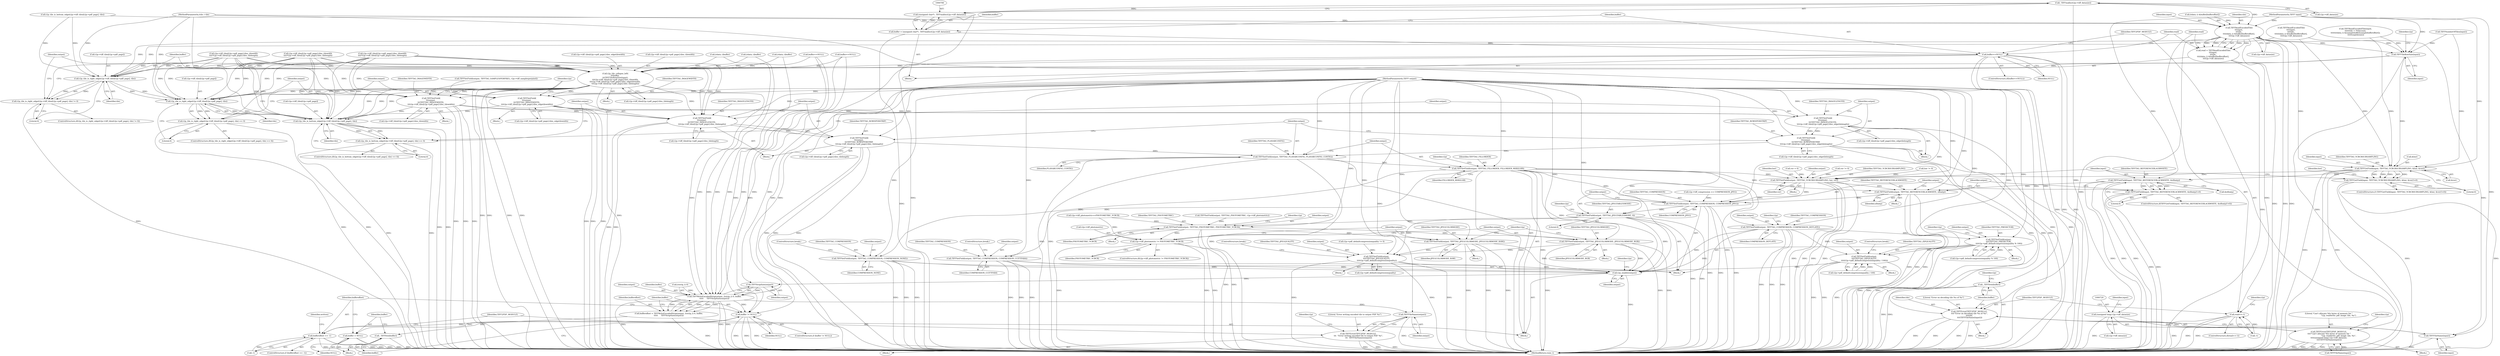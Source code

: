 digraph "0_libtiff_c7153361a4041260719b340f73f2f76@API" {
"1000707" [label="(Call,_TIFFmalloc(t2p->tiff_datasize))"];
"1000705" [label="(Call,(unsigned char*) _TIFFmalloc(t2p->tiff_datasize))"];
"1000703" [label="(Call,buffer = (unsigned char*) _TIFFmalloc(t2p->tiff_datasize))"];
"1000712" [label="(Call,buffer==NULL)"];
"1000759" [label="(Call,_TIFFfree(buffer))"];
"1001132" [label="(Call,t2p_tile_collapse_left(\n\t\t\tbuffer, \n\t\t\tTIFFTileRowSize(input),\n\t\t\tt2p->tiff_tiles[t2p->pdf_page].tiles_tilewidth,\n\t\t\tt2p->tiff_tiles[t2p->pdf_page].tiles_edgetilewidth, \n\t\t\tt2p->tiff_tiles[t2p->pdf_page].tiles_tilelength))"];
"1001185" [label="(Call,t2p_tile_is_right_edge(t2p->tiff_tiles[t2p->pdf_page], tile))"];
"1001184" [label="(Call,t2p_tile_is_right_edge(t2p->tiff_tiles[t2p->pdf_page], tile) == 0)"];
"1001224" [label="(Call,t2p_tile_is_bottom_edge(t2p->tiff_tiles[t2p->pdf_page], tile))"];
"1001223" [label="(Call,t2p_tile_is_bottom_edge(t2p->tiff_tiles[t2p->pdf_page], tile) == 0)"];
"1001196" [label="(Call,TIFFSetField(\n\t\t\toutput, \n\t\t\tTIFFTAG_IMAGEWIDTH, \n\t\t\tt2p->tiff_tiles[t2p->pdf_page].tiles_tilewidth))"];
"1001235" [label="(Call,TIFFSetField(\n\t\t\toutput, \n\t\t\tTIFFTAG_IMAGELENGTH, \n\t\t\tt2p->tiff_tiles[t2p->pdf_page].tiles_tilelength))"];
"1001247" [label="(Call,TIFFSetField(\n\t\t\toutput, \n\t\t\tTIFFTAG_ROWSPERSTRIP, \n\t\t\tt2p->tiff_tiles[t2p->pdf_page].tiles_tilelength))"];
"1001285" [label="(Call,TIFFSetField(output, TIFFTAG_PLANARCONFIG, PLANARCONFIG_CONTIG))"];
"1001289" [label="(Call,TIFFSetField(output, TIFFTAG_FILLORDER, FILLORDER_MSB2LSB))"];
"1001299" [label="(Call,TIFFSetField(output, TIFFTAG_COMPRESSION, COMPRESSION_NONE))"];
"1001478" [label="(Call,t2p_enable(output))"];
"1001493" [label="(Call,TIFFStripSize(output))"];
"1001487" [label="(Call,TIFFWriteEncodedStrip(output, (tstrip_t) 0, buffer,\n\t\t\t\t\t     TIFFStripSize(output)))"];
"1001485" [label="(Call,bufferoffset = TIFFWriteEncodedStrip(output, (tstrip_t) 0, buffer,\n\t\t\t\t\t     TIFFStripSize(output)))"];
"1001506" [label="(Call,bufferoffset == -1)"];
"1001496" [label="(Call,buffer != NULL)"];
"1001500" [label="(Call,_TIFFfree(buffer))"];
"1001502" [label="(Call,buffer = NULL)"];
"1001514" [label="(Call,TIFFFileName(output))"];
"1001511" [label="(Call,TIFFError(TIFF2PDF_MODULE, \n\t\t\t  \"Error writing encoded tile to output PDF %s\", \n\t\t\t  TIFFFileName(output)))"];
"1001305" [label="(Call,TIFFSetField(output, TIFFTAG_COMPRESSION, COMPRESSION_CCITTFAX4))"];
"1001346" [label="(Call,TIFFSetField(output, TIFFTAG_YCBCRSUBSAMPLING, hor, ver))"];
"1001360" [label="(Call,TIFFSetField(output, TIFFTAG_REFERENCEBLACKWHITE, xfloatp))"];
"1001364" [label="(Call,TIFFSetField(output, TIFFTAG_COMPRESSION, COMPRESSION_JPEG))"];
"1001368" [label="(Call,TIFFSetField(output, TIFFTAG_JPEGTABLESMODE, 0))"];
"1001381" [label="(Call,TIFFSetField(output, TIFFTAG_PHOTOMETRIC, PHOTOMETRIC_YCBCR))"];
"1001386" [label="(Call,t2p->tiff_photometric != PHOTOMETRIC_YCBCR)"];
"1001392" [label="(Call,TIFFSetField(output, TIFFTAG_JPEGCOLORMODE, JPEGCOLORMODE_RGB))"];
"1001429" [label="(Call,TIFFSetField(output, \n\t\t\t\tTIFFTAG_JPEGQUALITY, \n\t\t\t\tt2p->pdf_defaultcompressionquality))"];
"1001398" [label="(Call,TIFFSetField(output, TIFFTAG_JPEGCOLORMODE, JPEGCOLORMODE_RAW))"];
"1001437" [label="(Call,TIFFSetField(output, TIFFTAG_COMPRESSION, COMPRESSION_DEFLATE))"];
"1001450" [label="(Call,TIFFSetField(output, \n\t\t\t\tTIFFTAG_PREDICTOR, \n\t\t\t\tt2p->pdf_defaultcompressionquality % 100))"];
"1001467" [label="(Call,TIFFSetField(output, \n\t\t\t\tTIFFTAG_ZIPQUALITY, \n\t\t\t\t(t2p->pdf_defaultcompressionquality / 100)))"];
"1001261" [label="(Call,TIFFSetField(\n\t\t\toutput, \n\t\t\tTIFFTAG_IMAGELENGTH, \n\t\t\tt2p->tiff_tiles[t2p->pdf_page].tiles_edgetilelength))"];
"1001273" [label="(Call,TIFFSetField(\n\t\t\toutput, \n\t\t\tTIFFTAG_ROWSPERSTRIP, \n\t\t\tt2p->tiff_tiles[t2p->pdf_page].tiles_edgetilelength))"];
"1001210" [label="(Call,TIFFSetField(\n\t\t\toutput, \n\t\t\tTIFFTAG_IMAGEWIDTH, \n\t\t\tt2p->tiff_tiles[t2p->pdf_page].tiles_edgetilewidth))"];
"1000719" [label="(Call,(unsigned long) t2p->tiff_datasize)"];
"1000716" [label="(Call,TIFFError(TIFF2PDF_MODULE, \n\t\t\t\t\"Can't allocate %lu bytes of memory for \"\n                                \"t2p_readwrite_pdf_image_tile, %s\", \n\t\t\t\t(unsigned long) t2p->tiff_datasize, \n\t\t\t\tTIFFFileName(input)))"];
"1000735" [label="(Call,TIFFReadEncodedTile(\n\t\t\tinput, \n\t\t\ttile, \n\t\t\t(tdata_t) &buffer[bufferoffset], \n\t\t\tt2p->tiff_datasize))"];
"1000733" [label="(Call,read = TIFFReadEncodedTile(\n\t\t\tinput, \n\t\t\ttile, \n\t\t\t(tdata_t) &buffer[bufferoffset], \n\t\t\tt2p->tiff_datasize))"];
"1000748" [label="(Call,read==-1)"];
"1000753" [label="(Call,TIFFError(TIFF2PDF_MODULE, \n\t\t\t\t\"Error on decoding tile %u of %s\", \n\t\t\t\ttile, \n\t\t\t\tTIFFFileName(input)))"];
"1000757" [label="(Call,TIFFFileName(input))"];
"1001121" [label="(Call,t2p_tile_is_right_edge(t2p->tiff_tiles[t2p->pdf_page], tile))"];
"1001120" [label="(Call,t2p_tile_is_right_edge(t2p->tiff_tiles[t2p->pdf_page], tile) != 0)"];
"1001134" [label="(Call,TIFFTileRowSize(input))"];
"1001328" [label="(Call,TIFFGetField(input, TIFFTAG_YCBCRSUBSAMPLING, &hor, &ver))"];
"1001327" [label="(Call,TIFFGetField(input, TIFFTAG_YCBCRSUBSAMPLING, &hor, &ver)!=0)"];
"1001353" [label="(Call,TIFFGetField(input, TIFFTAG_REFERENCEBLACKWHITE, &xfloatp))"];
"1001352" [label="(Call,TIFFGetField(input, TIFFTAG_REFERENCEBLACKWHITE, &xfloatp)!=0)"];
"1001355" [label="(Identifier,TIFFTAG_REFERENCEBLACKWHITE)"];
"1000736" [label="(Identifier,input)"];
"1000869" [label="(Call,TIFFReadEncodedTile(input, \n\t\t\t\t\t\ttile + i*tilecount, \n\t\t\t\t\t\t(tdata_t) &(samplebuffer[samplebufferoffset]), \n\t\t\t\t\t\tseptilesize))"];
"1001348" [label="(Identifier,TIFFTAG_YCBCRSUBSAMPLING)"];
"1001232" [label="(Identifier,tile)"];
"1001359" [label="(Block,)"];
"1000755" [label="(Literal,\"Error on decoding tile %u of %s\")"];
"1001430" [label="(Identifier,output)"];
"1001445" [label="(Identifier,t2p)"];
"1001390" [label="(Identifier,PHOTOMETRIC_YCBCR)"];
"1001395" [label="(Identifier,JPEGCOLORMODE_RGB)"];
"1001288" [label="(Identifier,PLANARCONFIG_CONTIG)"];
"1001494" [label="(Identifier,output)"];
"1001453" [label="(Call,t2p->pdf_defaultcompressionquality % 100)"];
"1001501" [label="(Identifier,buffer)"];
"1001486" [label="(Identifier,bufferoffset)"];
"1001213" [label="(Call,t2p->tiff_tiles[t2p->pdf_page].tiles_edgetilewidth)"];
"1000707" [label="(Call,_TIFFmalloc(t2p->tiff_datasize))"];
"1001329" [label="(Identifier,input)"];
"1001045" [label="(Call,t2p->tiff_tiles[t2p->pdf_page].tiles_tilewidth\n\t\t\t\t*t2p->tiff_tiles[t2p->pdf_page].tiles_tilelength)"];
"1000704" [label="(Identifier,buffer)"];
"1001502" [label="(Call,buffer = NULL)"];
"1001388" [label="(Identifier,t2p)"];
"1001234" [label="(Block,)"];
"1000963" [label="(Call,TIFFReadEncodedTile(\n\t\t\t\tinput, \n\t\t\t\ttile, \n\t\t\t\t(tdata_t) &buffer[bufferoffset], \n\t\t\t\tt2p->tiff_datasize))"];
"1001360" [label="(Call,TIFFSetField(output, TIFFTAG_REFERENCEBLACKWHITE, xfloatp))"];
"1001301" [label="(Identifier,TIFFTAG_COMPRESSION)"];
"1001339" [label="(Call,hor != 0)"];
"1001260" [label="(Block,)"];
"1001478" [label="(Call,t2p_enable(output))"];
"1001394" [label="(Identifier,TIFFTAG_JPEGCOLORMODE)"];
"1001130" [label="(Literal,0)"];
"1001333" [label="(Call,&ver)"];
"1001467" [label="(Call,TIFFSetField(output, \n\t\t\t\tTIFFTAG_ZIPQUALITY, \n\t\t\t\t(t2p->pdf_defaultcompressionquality / 100)))"];
"1000728" [label="(Identifier,t2p)"];
"1001392" [label="(Call,TIFFSetField(output, TIFFTAG_JPEGCOLORMODE, JPEGCOLORMODE_RGB))"];
"1000752" [label="(Block,)"];
"1000112" [label="(MethodParameterIn,ttile_t tile)"];
"1001356" [label="(Call,&xfloatp)"];
"1001236" [label="(Identifier,output)"];
"1001429" [label="(Call,TIFFSetField(output, \n\t\t\t\tTIFFTAG_JPEGQUALITY, \n\t\t\t\tt2p->pdf_defaultcompressionquality))"];
"1001247" [label="(Call,TIFFSetField(\n\t\t\toutput, \n\t\t\tTIFFTAG_ROWSPERSTRIP, \n\t\t\tt2p->tiff_tiles[t2p->pdf_page].tiles_tilelength))"];
"1001518" [label="(Identifier,t2p)"];
"1001349" [label="(Identifier,hor)"];
"1001323" [label="(Call,ver = 0)"];
"1001300" [label="(Identifier,output)"];
"1001439" [label="(Identifier,TIFFTAG_COMPRESSION)"];
"1001211" [label="(Identifier,output)"];
"1001120" [label="(Call,t2p_tile_is_right_edge(t2p->tiff_tiles[t2p->pdf_page], tile) != 0)"];
"1000763" [label="(Identifier,t2p)"];
"1001289" [label="(Call,TIFFSetField(output, TIFFTAG_FILLORDER, FILLORDER_MSB2LSB))"];
"1000753" [label="(Call,TIFFError(TIFF2PDF_MODULE, \n\t\t\t\t\"Error on decoding tile %u of %s\", \n\t\t\t\ttile, \n\t\t\t\tTIFFFileName(input)))"];
"1001431" [label="(Identifier,TIFFTAG_JPEGQUALITY)"];
"1001193" [label="(Identifier,tile)"];
"1001223" [label="(Call,t2p_tile_is_bottom_edge(t2p->tiff_tiles[t2p->pdf_page], tile) == 0)"];
"1001222" [label="(ControlStructure,if(t2p_tile_is_bottom_edge(t2p->tiff_tiles[t2p->pdf_page], tile) == 0))"];
"1000714" [label="(Identifier,NULL)"];
"1001398" [label="(Call,TIFFSetField(output, TIFFTAG_JPEGCOLORMODE, JPEGCOLORMODE_RAW))"];
"1001399" [label="(Identifier,output)"];
"1001302" [label="(Identifier,COMPRESSION_NONE)"];
"1001290" [label="(Identifier,output)"];
"1001368" [label="(Call,TIFFSetField(output, TIFFTAG_JPEGTABLESMODE, 0))"];
"1001485" [label="(Call,bufferoffset = TIFFWriteEncodedStrip(output, (tstrip_t) 0, buffer,\n\t\t\t\t\t     TIFFStripSize(output)))"];
"1001512" [label="(Identifier,TIFF2PDF_MODULE)"];
"1001233" [label="(Literal,0)"];
"1001504" [label="(Identifier,NULL)"];
"1001387" [label="(Call,t2p->tiff_photometric)"];
"1001135" [label="(Identifier,input)"];
"1001132" [label="(Call,t2p_tile_collapse_left(\n\t\t\tbuffer, \n\t\t\tTIFFTileRowSize(input),\n\t\t\tt2p->tiff_tiles[t2p->pdf_page].tiles_tilewidth,\n\t\t\tt2p->tiff_tiles[t2p->pdf_page].tiles_edgetilewidth, \n\t\t\tt2p->tiff_tiles[t2p->pdf_page].tiles_tilelength))"];
"1001133" [label="(Identifier,buffer)"];
"1001366" [label="(Identifier,TIFFTAG_COMPRESSION)"];
"1001340" [label="(Identifier,hor)"];
"1000724" [label="(Call,TIFFFileName(input))"];
"1001199" [label="(Call,t2p->tiff_tiles[t2p->pdf_page].tiles_tilewidth)"];
"1001285" [label="(Call,TIFFSetField(output, TIFFTAG_PLANARCONFIG, PLANARCONFIG_CONTIG))"];
"1001515" [label="(Identifier,output)"];
"1001308" [label="(Identifier,COMPRESSION_CCITTFAX4)"];
"1001328" [label="(Call,TIFFGetField(input, TIFFTAG_YCBCRSUBSAMPLING, &hor, &ver))"];
"1001487" [label="(Call,TIFFWriteEncodedStrip(output, (tstrip_t) 0, buffer,\n\t\t\t\t\t     TIFFStripSize(output)))"];
"1000927" [label="(Call,buffer==NULL)"];
"1001380" [label="(Block,)"];
"1000754" [label="(Identifier,TIFF2PDF_MODULE)"];
"1001042" [label="(Call,(tdata_t)buffer)"];
"1001237" [label="(Identifier,TIFFTAG_IMAGELENGTH)"];
"1001291" [label="(Identifier,TIFFTAG_FILLORDER)"];
"1001297" [label="(Block,)"];
"1001492" [label="(Identifier,buffer)"];
"1001097" [label="(Call,(tdata_t)buffer)"];
"1001428" [label="(Block,)"];
"1001124" [label="(Identifier,t2p)"];
"1001423" [label="(Call,t2p->pdf_defaultcompressionquality != 0)"];
"1001345" [label="(Block,)"];
"1001129" [label="(Identifier,tile)"];
"1001511" [label="(Call,TIFFError(TIFF2PDF_MODULE, \n\t\t\t  \"Error writing encoded tile to output PDF %s\", \n\t\t\t  TIFFFileName(output)))"];
"1001184" [label="(Call,t2p_tile_is_right_edge(t2p->tiff_tiles[t2p->pdf_page], tile) == 0)"];
"1000111" [label="(MethodParameterIn,TIFF* output)"];
"1001134" [label="(Call,TIFFTileRowSize(input))"];
"1001365" [label="(Identifier,output)"];
"1000705" [label="(Call,(unsigned char*) _TIFFmalloc(t2p->tiff_datasize))"];
"1001139" [label="(Identifier,t2p)"];
"1001496" [label="(Call,buffer != NULL)"];
"1001273" [label="(Call,TIFFSetField(\n\t\t\toutput, \n\t\t\tTIFFTAG_ROWSPERSTRIP, \n\t\t\tt2p->tiff_tiles[t2p->pdf_page].tiles_edgetilelength))"];
"1001303" [label="(ControlStructure,break;)"];
"1001362" [label="(Identifier,TIFFTAG_REFERENCEBLACKWHITE)"];
"1001470" [label="(Call,t2p->pdf_defaultcompressionquality / 100)"];
"1001248" [label="(Identifier,output)"];
"1001235" [label="(Call,TIFFSetField(\n\t\t\toutput, \n\t\t\tTIFFTAG_IMAGELENGTH, \n\t\t\tt2p->tiff_tiles[t2p->pdf_page].tiles_tilelength))"];
"1001194" [label="(Literal,0)"];
"1001264" [label="(Call,t2p->tiff_tiles[t2p->pdf_page].tiles_edgetilelength)"];
"1001510" [label="(Block,)"];
"1000719" [label="(Call,(unsigned long) t2p->tiff_datasize)"];
"1000735" [label="(Call,TIFFReadEncodedTile(\n\t\t\tinput, \n\t\t\ttile, \n\t\t\t(tdata_t) &buffer[bufferoffset], \n\t\t\tt2p->tiff_datasize))"];
"1001391" [label="(Block,)"];
"1000717" [label="(Identifier,TIFF2PDF_MODULE)"];
"1001347" [label="(Identifier,output)"];
"1000718" [label="(Literal,\"Can't allocate %lu bytes of memory for \"\n                                \"t2p_readwrite_pdf_image_tile, %s\")"];
"1001462" [label="(Identifier,t2p)"];
"1001145" [label="(Call,t2p->tiff_tiles[t2p->pdf_page].tiles_edgetilewidth)"];
"1001292" [label="(Identifier,FILLORDER_MSB2LSB)"];
"1001475" [label="(ControlStructure,break;)"];
"1001287" [label="(Identifier,TIFFTAG_PLANARCONFIG)"];
"1001326" [label="(ControlStructure,if (TIFFGetField(input, TIFFTAG_YCBCRSUBSAMPLING, &hor, &ver)!=0))"];
"1001164" [label="(Identifier,output)"];
"1001335" [label="(Literal,0)"];
"1001513" [label="(Literal,\"Error writing encoded tile to output PDF %s\")"];
"1001209" [label="(Block,)"];
"1001225" [label="(Call,t2p->tiff_tiles[t2p->pdf_page])"];
"1001405" [label="(Identifier,t2p)"];
"1001451" [label="(Identifier,output)"];
"1001196" [label="(Call,TIFFSetField(\n\t\t\toutput, \n\t\t\tTIFFTAG_IMAGEWIDTH, \n\t\t\tt2p->tiff_tiles[t2p->pdf_page].tiles_tilewidth))"];
"1001307" [label="(Identifier,TIFFTAG_COMPRESSION)"];
"1001342" [label="(Call,ver != 0)"];
"1000733" [label="(Call,read = TIFFReadEncodedTile(\n\t\t\tinput, \n\t\t\ttile, \n\t\t\t(tdata_t) &buffer[bufferoffset], \n\t\t\tt2p->tiff_datasize))"];
"1001354" [label="(Identifier,input)"];
"1001351" [label="(ControlStructure,if(TIFFGetField(input, TIFFTAG_REFERENCEBLACKWHITE, &xfloatp)!=0))"];
"1001186" [label="(Call,t2p->tiff_tiles[t2p->pdf_page])"];
"1000540" [label="(Call,t2p->tiff_compression == COMPRESSION_JPEG)"];
"1001466" [label="(Block,)"];
"1001358" [label="(Literal,0)"];
"1000759" [label="(Call,_TIFFfree(buffer))"];
"1001498" [label="(Identifier,NULL)"];
"1001489" [label="(Call,(tstrip_t) 0)"];
"1000748" [label="(Call,read==-1)"];
"1001400" [label="(Identifier,TIFFTAG_JPEGCOLORMODE)"];
"1000716" [label="(Call,TIFFError(TIFF2PDF_MODULE, \n\t\t\t\t\"Can't allocate %lu bytes of memory for \"\n                                \"t2p_readwrite_pdf_image_tile, %s\", \n\t\t\t\t(unsigned long) t2p->tiff_datasize, \n\t\t\t\tTIFFFileName(input)))"];
"1001210" [label="(Call,TIFFSetField(\n\t\t\toutput, \n\t\t\tTIFFTAG_IMAGEWIDTH, \n\t\t\tt2p->tiff_tiles[t2p->pdf_page].tiles_edgetilewidth))"];
"1001440" [label="(Identifier,COMPRESSION_DEFLATE)"];
"1001497" [label="(Identifier,buffer)"];
"1001385" [label="(ControlStructure,if(t2p->tiff_photometric != PHOTOMETRIC_YCBCR))"];
"1001361" [label="(Identifier,output)"];
"1001493" [label="(Call,TIFFStripSize(output))"];
"1001469" [label="(Identifier,TIFFTAG_ZIPQUALITY)"];
"1001500" [label="(Call,_TIFFfree(buffer))"];
"1001364" [label="(Call,TIFFSetField(output, TIFFTAG_COMPRESSION, COMPRESSION_JPEG))"];
"1001401" [label="(Identifier,JPEGCOLORMODE_RAW)"];
"1001154" [label="(Call,t2p->tiff_tiles[t2p->pdf_page].tiles_tilelength)"];
"1000110" [label="(MethodParameterIn,TIFF* input)"];
"1000758" [label="(Identifier,input)"];
"1001384" [label="(Identifier,PHOTOMETRIC_YCBCR)"];
"1000783" [label="(Call,TIFFNumberOfTiles(input))"];
"1001274" [label="(Identifier,output)"];
"1001499" [label="(Block,)"];
"1001197" [label="(Identifier,output)"];
"1001507" [label="(Identifier,bufferoffset)"];
"1001195" [label="(Block,)"];
"1000750" [label="(Call,-1)"];
"1000185" [label="(Call,t2p_tile_is_bottom_edge(t2p->tiff_tiles[t2p->pdf_page], tile))"];
"1001119" [label="(ControlStructure,if(t2p_tile_is_right_edge(t2p->tiff_tiles[t2p->pdf_page], tile) != 0))"];
"1001437" [label="(Call,TIFFSetField(output, TIFFTAG_COMPRESSION, COMPRESSION_DEFLATE))"];
"1001449" [label="(Block,)"];
"1001505" [label="(ControlStructure,if (bufferoffset == -1))"];
"1001100" [label="(Call,t2p->tiff_tiles[t2p->pdf_page].tiles_tilewidth\n\t\t\t\t*t2p->tiff_tiles[t2p->pdf_page].tiles_tilelength)"];
"1001346" [label="(Call,TIFFSetField(output, TIFFTAG_YCBCRSUBSAMPLING, hor, ver))"];
"1001386" [label="(Call,t2p->tiff_photometric != PHOTOMETRIC_YCBCR)"];
"1001121" [label="(Call,t2p_tile_is_right_edge(t2p->tiff_tiles[t2p->pdf_page], tile))"];
"1001183" [label="(ControlStructure,if(t2p_tile_is_right_edge(t2p->tiff_tiles[t2p->pdf_page], tile) == 0))"];
"1000113" [label="(Block,)"];
"1001295" [label="(Identifier,t2p)"];
"1001275" [label="(Identifier,TIFFTAG_ROWSPERSTRIP)"];
"1001495" [label="(ControlStructure,if (buffer != NULL))"];
"1001261" [label="(Call,TIFFSetField(\n\t\t\toutput, \n\t\t\tTIFFTAG_IMAGELENGTH, \n\t\t\tt2p->tiff_tiles[t2p->pdf_page].tiles_edgetilelength))"];
"1001136" [label="(Call,t2p->tiff_tiles[t2p->pdf_page].tiles_tilewidth)"];
"1001224" [label="(Call,t2p_tile_is_bottom_edge(t2p->tiff_tiles[t2p->pdf_page], tile))"];
"1001312" [label="(Call,t2p->tiff_photometric==PHOTOMETRIC_YCBCR)"];
"1000711" [label="(ControlStructure,if(buffer==NULL))"];
"1001327" [label="(Call,TIFFGetField(input, TIFFTAG_YCBCRSUBSAMPLING, &hor, &ver)!=0)"];
"1001352" [label="(Call,TIFFGetField(input, TIFFTAG_REFERENCEBLACKWHITE, &xfloatp)!=0)"];
"1001482" [label="(Identifier,t2p)"];
"1001382" [label="(Identifier,output)"];
"1001383" [label="(Identifier,TIFFTAG_PHOTOMETRIC)"];
"1001432" [label="(Call,t2p->pdf_defaultcompressionquality)"];
"1000715" [label="(Block,)"];
"1001369" [label="(Identifier,output)"];
"1000712" [label="(Call,buffer==NULL)"];
"1001177" [label="(Call,TIFFSetField(output, TIFFTAG_SAMPLESPERPIXEL, t2p->tiff_samplesperpixel))"];
"1001514" [label="(Call,TIFFFileName(output))"];
"1000708" [label="(Call,t2p->tiff_datasize)"];
"1001371" [label="(Literal,0)"];
"1001452" [label="(Identifier,TIFFTAG_PREDICTOR)"];
"1001165" [label="(Call,TIFFSetField(output, TIFFTAG_PHOTOMETRIC, t2p->tiff_photometric))"];
"1000747" [label="(ControlStructure,if(read==-1))"];
"1001008" [label="(Call,(tdata_t)buffer)"];
"1001305" [label="(Call,TIFFSetField(output, TIFFTAG_COMPRESSION, COMPRESSION_CCITTFAX4))"];
"1001286" [label="(Identifier,output)"];
"1001250" [label="(Call,t2p->tiff_tiles[t2p->pdf_page].tiles_tilelength)"];
"1001309" [label="(ControlStructure,break;)"];
"1001435" [label="(ControlStructure,break;)"];
"1000713" [label="(Identifier,buffer)"];
"1001131" [label="(Block,)"];
"1001212" [label="(Identifier,TIFFTAG_IMAGEWIDTH)"];
"1000744" [label="(Call,t2p->tiff_datasize)"];
"1001363" [label="(Identifier,xfloatp)"];
"1001353" [label="(Call,TIFFGetField(input, TIFFTAG_REFERENCEBLACKWHITE, &xfloatp))"];
"1001263" [label="(Identifier,TIFFTAG_IMAGELENGTH)"];
"1001375" [label="(Identifier,t2p)"];
"1001367" [label="(Identifier,COMPRESSION_JPEG)"];
"1001330" [label="(Identifier,TIFFTAG_YCBCRSUBSAMPLING)"];
"1001506" [label="(Call,bufferoffset == -1)"];
"1001381" [label="(Call,TIFFSetField(output, TIFFTAG_PHOTOMETRIC, PHOTOMETRIC_YCBCR))"];
"1001306" [label="(Identifier,output)"];
"1000738" [label="(Call,(tdata_t) &buffer[bufferoffset])"];
"1001524" [label="(Identifier,written)"];
"1000940" [label="(Call,buffer==NULL)"];
"1001238" [label="(Call,t2p->tiff_tiles[t2p->pdf_page].tiles_tilelength)"];
"1001276" [label="(Call,t2p->tiff_tiles[t2p->pdf_page].tiles_edgetilelength)"];
"1001397" [label="(Block,)"];
"1001185" [label="(Call,t2p_tile_is_right_edge(t2p->tiff_tiles[t2p->pdf_page], tile))"];
"1000721" [label="(Call,t2p->tiff_datasize)"];
"1000737" [label="(Identifier,tile)"];
"1001350" [label="(Identifier,ver)"];
"1000749" [label="(Identifier,read)"];
"1000756" [label="(Identifier,tile)"];
"1001479" [label="(Identifier,output)"];
"1001198" [label="(Identifier,TIFFTAG_IMAGEWIDTH)"];
"1000734" [label="(Identifier,read)"];
"1001249" [label="(Identifier,TIFFTAG_ROWSPERSTRIP)"];
"1001503" [label="(Identifier,buffer)"];
"1000760" [label="(Identifier,buffer)"];
"1001438" [label="(Identifier,output)"];
"1000703" [label="(Call,buffer = (unsigned char*) _TIFFmalloc(t2p->tiff_datasize))"];
"1001468" [label="(Identifier,output)"];
"1001508" [label="(Call,-1)"];
"1001530" [label="(MethodReturn,tsize_t)"];
"1001393" [label="(Identifier,output)"];
"1001011" [label="(Call,t2p->tiff_tiles[t2p->pdf_page].tiles_tilewidth\n\t\t\t\t*t2p->tiff_tiles[t2p->pdf_page].tiles_tilelength)"];
"1000725" [label="(Identifier,input)"];
"1001122" [label="(Call,t2p->tiff_tiles[t2p->pdf_page])"];
"1001262" [label="(Identifier,output)"];
"1001299" [label="(Call,TIFFSetField(output, TIFFTAG_COMPRESSION, COMPRESSION_NONE))"];
"1000757" [label="(Call,TIFFFileName(input))"];
"1000702" [label="(Block,)"];
"1001450" [label="(Call,TIFFSetField(output, \n\t\t\t\tTIFFTAG_PREDICTOR, \n\t\t\t\tt2p->pdf_defaultcompressionquality % 100))"];
"1001331" [label="(Call,&hor)"];
"1001370" [label="(Identifier,TIFFTAG_JPEGTABLESMODE)"];
"1001227" [label="(Identifier,t2p)"];
"1001488" [label="(Identifier,output)"];
"1000707" -> "1000705"  [label="AST: "];
"1000707" -> "1000708"  [label="CFG: "];
"1000708" -> "1000707"  [label="AST: "];
"1000705" -> "1000707"  [label="CFG: "];
"1000707" -> "1000705"  [label="DDG: "];
"1000707" -> "1000719"  [label="DDG: "];
"1000707" -> "1000735"  [label="DDG: "];
"1000705" -> "1000703"  [label="AST: "];
"1000706" -> "1000705"  [label="AST: "];
"1000703" -> "1000705"  [label="CFG: "];
"1000705" -> "1001530"  [label="DDG: "];
"1000705" -> "1000703"  [label="DDG: "];
"1000703" -> "1000702"  [label="AST: "];
"1000704" -> "1000703"  [label="AST: "];
"1000713" -> "1000703"  [label="CFG: "];
"1000703" -> "1001530"  [label="DDG: "];
"1000703" -> "1000712"  [label="DDG: "];
"1000712" -> "1000711"  [label="AST: "];
"1000712" -> "1000714"  [label="CFG: "];
"1000713" -> "1000712"  [label="AST: "];
"1000714" -> "1000712"  [label="AST: "];
"1000717" -> "1000712"  [label="CFG: "];
"1000734" -> "1000712"  [label="CFG: "];
"1000712" -> "1001530"  [label="DDG: "];
"1000712" -> "1001530"  [label="DDG: "];
"1000712" -> "1001530"  [label="DDG: "];
"1000712" -> "1000759"  [label="DDG: "];
"1000712" -> "1001132"  [label="DDG: "];
"1000712" -> "1001487"  [label="DDG: "];
"1000712" -> "1001496"  [label="DDG: "];
"1000759" -> "1000752"  [label="AST: "];
"1000759" -> "1000760"  [label="CFG: "];
"1000760" -> "1000759"  [label="AST: "];
"1000763" -> "1000759"  [label="CFG: "];
"1000759" -> "1001530"  [label="DDG: "];
"1000759" -> "1001530"  [label="DDG: "];
"1001132" -> "1001131"  [label="AST: "];
"1001132" -> "1001154"  [label="CFG: "];
"1001133" -> "1001132"  [label="AST: "];
"1001134" -> "1001132"  [label="AST: "];
"1001136" -> "1001132"  [label="AST: "];
"1001145" -> "1001132"  [label="AST: "];
"1001154" -> "1001132"  [label="AST: "];
"1001164" -> "1001132"  [label="CFG: "];
"1001132" -> "1001530"  [label="DDG: "];
"1001132" -> "1001530"  [label="DDG: "];
"1001132" -> "1001530"  [label="DDG: "];
"1001132" -> "1001530"  [label="DDG: "];
"1001132" -> "1001530"  [label="DDG: "];
"1000940" -> "1001132"  [label="DDG: "];
"1001097" -> "1001132"  [label="DDG: "];
"1001042" -> "1001132"  [label="DDG: "];
"1001008" -> "1001132"  [label="DDG: "];
"1000927" -> "1001132"  [label="DDG: "];
"1001134" -> "1001132"  [label="DDG: "];
"1001011" -> "1001132"  [label="DDG: "];
"1001011" -> "1001132"  [label="DDG: "];
"1001100" -> "1001132"  [label="DDG: "];
"1001100" -> "1001132"  [label="DDG: "];
"1001045" -> "1001132"  [label="DDG: "];
"1001045" -> "1001132"  [label="DDG: "];
"1001132" -> "1001185"  [label="DDG: "];
"1001132" -> "1001185"  [label="DDG: "];
"1001132" -> "1001185"  [label="DDG: "];
"1001132" -> "1001196"  [label="DDG: "];
"1001132" -> "1001210"  [label="DDG: "];
"1001132" -> "1001224"  [label="DDG: "];
"1001132" -> "1001224"  [label="DDG: "];
"1001132" -> "1001224"  [label="DDG: "];
"1001132" -> "1001235"  [label="DDG: "];
"1001132" -> "1001487"  [label="DDG: "];
"1001185" -> "1001184"  [label="AST: "];
"1001185" -> "1001193"  [label="CFG: "];
"1001186" -> "1001185"  [label="AST: "];
"1001193" -> "1001185"  [label="AST: "];
"1001194" -> "1001185"  [label="CFG: "];
"1001185" -> "1001184"  [label="DDG: "];
"1001185" -> "1001184"  [label="DDG: "];
"1001011" -> "1001185"  [label="DDG: "];
"1001011" -> "1001185"  [label="DDG: "];
"1001045" -> "1001185"  [label="DDG: "];
"1001045" -> "1001185"  [label="DDG: "];
"1001100" -> "1001185"  [label="DDG: "];
"1001100" -> "1001185"  [label="DDG: "];
"1001121" -> "1001185"  [label="DDG: "];
"1001121" -> "1001185"  [label="DDG: "];
"1000112" -> "1001185"  [label="DDG: "];
"1001185" -> "1001224"  [label="DDG: "];
"1001185" -> "1001224"  [label="DDG: "];
"1001184" -> "1001183"  [label="AST: "];
"1001184" -> "1001194"  [label="CFG: "];
"1001194" -> "1001184"  [label="AST: "];
"1001197" -> "1001184"  [label="CFG: "];
"1001211" -> "1001184"  [label="CFG: "];
"1001184" -> "1001530"  [label="DDG: "];
"1001184" -> "1001530"  [label="DDG: "];
"1001224" -> "1001223"  [label="AST: "];
"1001224" -> "1001232"  [label="CFG: "];
"1001225" -> "1001224"  [label="AST: "];
"1001232" -> "1001224"  [label="AST: "];
"1001233" -> "1001224"  [label="CFG: "];
"1001224" -> "1001530"  [label="DDG: "];
"1001224" -> "1001530"  [label="DDG: "];
"1001224" -> "1001223"  [label="DDG: "];
"1001224" -> "1001223"  [label="DDG: "];
"1001045" -> "1001224"  [label="DDG: "];
"1001045" -> "1001224"  [label="DDG: "];
"1001011" -> "1001224"  [label="DDG: "];
"1001011" -> "1001224"  [label="DDG: "];
"1001100" -> "1001224"  [label="DDG: "];
"1001100" -> "1001224"  [label="DDG: "];
"1001210" -> "1001224"  [label="DDG: "];
"1001196" -> "1001224"  [label="DDG: "];
"1000112" -> "1001224"  [label="DDG: "];
"1001223" -> "1001222"  [label="AST: "];
"1001223" -> "1001233"  [label="CFG: "];
"1001233" -> "1001223"  [label="AST: "];
"1001236" -> "1001223"  [label="CFG: "];
"1001262" -> "1001223"  [label="CFG: "];
"1001223" -> "1001530"  [label="DDG: "];
"1001223" -> "1001530"  [label="DDG: "];
"1001196" -> "1001195"  [label="AST: "];
"1001196" -> "1001199"  [label="CFG: "];
"1001197" -> "1001196"  [label="AST: "];
"1001198" -> "1001196"  [label="AST: "];
"1001199" -> "1001196"  [label="AST: "];
"1001227" -> "1001196"  [label="CFG: "];
"1001196" -> "1001530"  [label="DDG: "];
"1001196" -> "1001530"  [label="DDG: "];
"1001196" -> "1001530"  [label="DDG: "];
"1001177" -> "1001196"  [label="DDG: "];
"1000111" -> "1001196"  [label="DDG: "];
"1001011" -> "1001196"  [label="DDG: "];
"1001100" -> "1001196"  [label="DDG: "];
"1001045" -> "1001196"  [label="DDG: "];
"1001196" -> "1001235"  [label="DDG: "];
"1001196" -> "1001261"  [label="DDG: "];
"1001235" -> "1001234"  [label="AST: "];
"1001235" -> "1001238"  [label="CFG: "];
"1001236" -> "1001235"  [label="AST: "];
"1001237" -> "1001235"  [label="AST: "];
"1001238" -> "1001235"  [label="AST: "];
"1001248" -> "1001235"  [label="CFG: "];
"1001235" -> "1001530"  [label="DDG: "];
"1001235" -> "1001530"  [label="DDG: "];
"1001210" -> "1001235"  [label="DDG: "];
"1000111" -> "1001235"  [label="DDG: "];
"1001045" -> "1001235"  [label="DDG: "];
"1001011" -> "1001235"  [label="DDG: "];
"1001100" -> "1001235"  [label="DDG: "];
"1001235" -> "1001247"  [label="DDG: "];
"1001235" -> "1001247"  [label="DDG: "];
"1001247" -> "1001234"  [label="AST: "];
"1001247" -> "1001250"  [label="CFG: "];
"1001248" -> "1001247"  [label="AST: "];
"1001249" -> "1001247"  [label="AST: "];
"1001250" -> "1001247"  [label="AST: "];
"1001286" -> "1001247"  [label="CFG: "];
"1001247" -> "1001530"  [label="DDG: "];
"1001247" -> "1001530"  [label="DDG: "];
"1001247" -> "1001530"  [label="DDG: "];
"1000111" -> "1001247"  [label="DDG: "];
"1001247" -> "1001285"  [label="DDG: "];
"1001285" -> "1000113"  [label="AST: "];
"1001285" -> "1001288"  [label="CFG: "];
"1001286" -> "1001285"  [label="AST: "];
"1001287" -> "1001285"  [label="AST: "];
"1001288" -> "1001285"  [label="AST: "];
"1001290" -> "1001285"  [label="CFG: "];
"1001285" -> "1001530"  [label="DDG: "];
"1001285" -> "1001530"  [label="DDG: "];
"1001285" -> "1001530"  [label="DDG: "];
"1001273" -> "1001285"  [label="DDG: "];
"1000111" -> "1001285"  [label="DDG: "];
"1001285" -> "1001289"  [label="DDG: "];
"1001289" -> "1000113"  [label="AST: "];
"1001289" -> "1001292"  [label="CFG: "];
"1001290" -> "1001289"  [label="AST: "];
"1001291" -> "1001289"  [label="AST: "];
"1001292" -> "1001289"  [label="AST: "];
"1001295" -> "1001289"  [label="CFG: "];
"1001289" -> "1001530"  [label="DDG: "];
"1001289" -> "1001530"  [label="DDG: "];
"1001289" -> "1001530"  [label="DDG: "];
"1000111" -> "1001289"  [label="DDG: "];
"1001289" -> "1001299"  [label="DDG: "];
"1001289" -> "1001305"  [label="DDG: "];
"1001289" -> "1001346"  [label="DDG: "];
"1001289" -> "1001360"  [label="DDG: "];
"1001289" -> "1001364"  [label="DDG: "];
"1001289" -> "1001437"  [label="DDG: "];
"1001289" -> "1001478"  [label="DDG: "];
"1001299" -> "1001297"  [label="AST: "];
"1001299" -> "1001302"  [label="CFG: "];
"1001300" -> "1001299"  [label="AST: "];
"1001301" -> "1001299"  [label="AST: "];
"1001302" -> "1001299"  [label="AST: "];
"1001303" -> "1001299"  [label="CFG: "];
"1001299" -> "1001530"  [label="DDG: "];
"1001299" -> "1001530"  [label="DDG: "];
"1001299" -> "1001530"  [label="DDG: "];
"1000111" -> "1001299"  [label="DDG: "];
"1001299" -> "1001478"  [label="DDG: "];
"1001478" -> "1000113"  [label="AST: "];
"1001478" -> "1001479"  [label="CFG: "];
"1001479" -> "1001478"  [label="AST: "];
"1001482" -> "1001478"  [label="CFG: "];
"1001478" -> "1001530"  [label="DDG: "];
"1001392" -> "1001478"  [label="DDG: "];
"1001450" -> "1001478"  [label="DDG: "];
"1001398" -> "1001478"  [label="DDG: "];
"1001429" -> "1001478"  [label="DDG: "];
"1001437" -> "1001478"  [label="DDG: "];
"1001467" -> "1001478"  [label="DDG: "];
"1001368" -> "1001478"  [label="DDG: "];
"1001305" -> "1001478"  [label="DDG: "];
"1000111" -> "1001478"  [label="DDG: "];
"1001478" -> "1001493"  [label="DDG: "];
"1001493" -> "1001487"  [label="AST: "];
"1001493" -> "1001494"  [label="CFG: "];
"1001494" -> "1001493"  [label="AST: "];
"1001487" -> "1001493"  [label="CFG: "];
"1001493" -> "1001487"  [label="DDG: "];
"1000111" -> "1001493"  [label="DDG: "];
"1001487" -> "1001485"  [label="AST: "];
"1001488" -> "1001487"  [label="AST: "];
"1001489" -> "1001487"  [label="AST: "];
"1001492" -> "1001487"  [label="AST: "];
"1001485" -> "1001487"  [label="CFG: "];
"1001487" -> "1001530"  [label="DDG: "];
"1001487" -> "1001530"  [label="DDG: "];
"1001487" -> "1001530"  [label="DDG: "];
"1001487" -> "1001485"  [label="DDG: "];
"1001487" -> "1001485"  [label="DDG: "];
"1001487" -> "1001485"  [label="DDG: "];
"1001487" -> "1001485"  [label="DDG: "];
"1000111" -> "1001487"  [label="DDG: "];
"1001489" -> "1001487"  [label="DDG: "];
"1000940" -> "1001487"  [label="DDG: "];
"1001097" -> "1001487"  [label="DDG: "];
"1001042" -> "1001487"  [label="DDG: "];
"1001008" -> "1001487"  [label="DDG: "];
"1000927" -> "1001487"  [label="DDG: "];
"1001487" -> "1001496"  [label="DDG: "];
"1001487" -> "1001514"  [label="DDG: "];
"1001485" -> "1000113"  [label="AST: "];
"1001486" -> "1001485"  [label="AST: "];
"1001497" -> "1001485"  [label="CFG: "];
"1001485" -> "1001530"  [label="DDG: "];
"1001485" -> "1001506"  [label="DDG: "];
"1001506" -> "1001505"  [label="AST: "];
"1001506" -> "1001508"  [label="CFG: "];
"1001507" -> "1001506"  [label="AST: "];
"1001508" -> "1001506"  [label="AST: "];
"1001512" -> "1001506"  [label="CFG: "];
"1001524" -> "1001506"  [label="CFG: "];
"1001506" -> "1001530"  [label="DDG: "];
"1001506" -> "1001530"  [label="DDG: "];
"1001506" -> "1001530"  [label="DDG: "];
"1001508" -> "1001506"  [label="DDG: "];
"1001496" -> "1001495"  [label="AST: "];
"1001496" -> "1001498"  [label="CFG: "];
"1001497" -> "1001496"  [label="AST: "];
"1001498" -> "1001496"  [label="AST: "];
"1001501" -> "1001496"  [label="CFG: "];
"1001507" -> "1001496"  [label="CFG: "];
"1001496" -> "1001530"  [label="DDG: "];
"1001496" -> "1001530"  [label="DDG: "];
"1001496" -> "1001530"  [label="DDG: "];
"1000940" -> "1001496"  [label="DDG: "];
"1000927" -> "1001496"  [label="DDG: "];
"1001496" -> "1001500"  [label="DDG: "];
"1001496" -> "1001502"  [label="DDG: "];
"1001500" -> "1001499"  [label="AST: "];
"1001500" -> "1001501"  [label="CFG: "];
"1001501" -> "1001500"  [label="AST: "];
"1001503" -> "1001500"  [label="CFG: "];
"1001500" -> "1001530"  [label="DDG: "];
"1001502" -> "1001499"  [label="AST: "];
"1001502" -> "1001504"  [label="CFG: "];
"1001503" -> "1001502"  [label="AST: "];
"1001504" -> "1001502"  [label="AST: "];
"1001507" -> "1001502"  [label="CFG: "];
"1001502" -> "1001530"  [label="DDG: "];
"1001502" -> "1001530"  [label="DDG: "];
"1001514" -> "1001511"  [label="AST: "];
"1001514" -> "1001515"  [label="CFG: "];
"1001515" -> "1001514"  [label="AST: "];
"1001511" -> "1001514"  [label="CFG: "];
"1001514" -> "1001530"  [label="DDG: "];
"1001514" -> "1001511"  [label="DDG: "];
"1000111" -> "1001514"  [label="DDG: "];
"1001511" -> "1001510"  [label="AST: "];
"1001512" -> "1001511"  [label="AST: "];
"1001513" -> "1001511"  [label="AST: "];
"1001518" -> "1001511"  [label="CFG: "];
"1001511" -> "1001530"  [label="DDG: "];
"1001511" -> "1001530"  [label="DDG: "];
"1001511" -> "1001530"  [label="DDG: "];
"1001305" -> "1001297"  [label="AST: "];
"1001305" -> "1001308"  [label="CFG: "];
"1001306" -> "1001305"  [label="AST: "];
"1001307" -> "1001305"  [label="AST: "];
"1001308" -> "1001305"  [label="AST: "];
"1001309" -> "1001305"  [label="CFG: "];
"1001305" -> "1001530"  [label="DDG: "];
"1001305" -> "1001530"  [label="DDG: "];
"1001305" -> "1001530"  [label="DDG: "];
"1000111" -> "1001305"  [label="DDG: "];
"1001346" -> "1001345"  [label="AST: "];
"1001346" -> "1001350"  [label="CFG: "];
"1001347" -> "1001346"  [label="AST: "];
"1001348" -> "1001346"  [label="AST: "];
"1001349" -> "1001346"  [label="AST: "];
"1001350" -> "1001346"  [label="AST: "];
"1001354" -> "1001346"  [label="CFG: "];
"1001346" -> "1001530"  [label="DDG: "];
"1001346" -> "1001530"  [label="DDG: "];
"1001346" -> "1001530"  [label="DDG: "];
"1001346" -> "1001530"  [label="DDG: "];
"1000111" -> "1001346"  [label="DDG: "];
"1001328" -> "1001346"  [label="DDG: "];
"1001339" -> "1001346"  [label="DDG: "];
"1001342" -> "1001346"  [label="DDG: "];
"1001323" -> "1001346"  [label="DDG: "];
"1001346" -> "1001360"  [label="DDG: "];
"1001346" -> "1001364"  [label="DDG: "];
"1001360" -> "1001359"  [label="AST: "];
"1001360" -> "1001363"  [label="CFG: "];
"1001361" -> "1001360"  [label="AST: "];
"1001362" -> "1001360"  [label="AST: "];
"1001363" -> "1001360"  [label="AST: "];
"1001365" -> "1001360"  [label="CFG: "];
"1001360" -> "1001530"  [label="DDG: "];
"1001360" -> "1001530"  [label="DDG: "];
"1001360" -> "1001530"  [label="DDG: "];
"1000111" -> "1001360"  [label="DDG: "];
"1001353" -> "1001360"  [label="DDG: "];
"1001360" -> "1001364"  [label="DDG: "];
"1001364" -> "1001297"  [label="AST: "];
"1001364" -> "1001367"  [label="CFG: "];
"1001365" -> "1001364"  [label="AST: "];
"1001366" -> "1001364"  [label="AST: "];
"1001367" -> "1001364"  [label="AST: "];
"1001369" -> "1001364"  [label="CFG: "];
"1001364" -> "1001530"  [label="DDG: "];
"1001364" -> "1001530"  [label="DDG: "];
"1001364" -> "1001530"  [label="DDG: "];
"1000111" -> "1001364"  [label="DDG: "];
"1000540" -> "1001364"  [label="DDG: "];
"1001364" -> "1001368"  [label="DDG: "];
"1001368" -> "1001297"  [label="AST: "];
"1001368" -> "1001371"  [label="CFG: "];
"1001369" -> "1001368"  [label="AST: "];
"1001370" -> "1001368"  [label="AST: "];
"1001371" -> "1001368"  [label="AST: "];
"1001375" -> "1001368"  [label="CFG: "];
"1001368" -> "1001530"  [label="DDG: "];
"1001368" -> "1001530"  [label="DDG: "];
"1000111" -> "1001368"  [label="DDG: "];
"1001368" -> "1001381"  [label="DDG: "];
"1001368" -> "1001429"  [label="DDG: "];
"1001381" -> "1001380"  [label="AST: "];
"1001381" -> "1001384"  [label="CFG: "];
"1001382" -> "1001381"  [label="AST: "];
"1001383" -> "1001381"  [label="AST: "];
"1001384" -> "1001381"  [label="AST: "];
"1001388" -> "1001381"  [label="CFG: "];
"1001381" -> "1001530"  [label="DDG: "];
"1001381" -> "1001530"  [label="DDG: "];
"1000111" -> "1001381"  [label="DDG: "];
"1001165" -> "1001381"  [label="DDG: "];
"1001312" -> "1001381"  [label="DDG: "];
"1001381" -> "1001386"  [label="DDG: "];
"1001381" -> "1001392"  [label="DDG: "];
"1001381" -> "1001398"  [label="DDG: "];
"1001386" -> "1001385"  [label="AST: "];
"1001386" -> "1001390"  [label="CFG: "];
"1001387" -> "1001386"  [label="AST: "];
"1001390" -> "1001386"  [label="AST: "];
"1001393" -> "1001386"  [label="CFG: "];
"1001399" -> "1001386"  [label="CFG: "];
"1001386" -> "1001530"  [label="DDG: "];
"1001386" -> "1001530"  [label="DDG: "];
"1001386" -> "1001530"  [label="DDG: "];
"1001312" -> "1001386"  [label="DDG: "];
"1001392" -> "1001391"  [label="AST: "];
"1001392" -> "1001395"  [label="CFG: "];
"1001393" -> "1001392"  [label="AST: "];
"1001394" -> "1001392"  [label="AST: "];
"1001395" -> "1001392"  [label="AST: "];
"1001405" -> "1001392"  [label="CFG: "];
"1001392" -> "1001530"  [label="DDG: "];
"1001392" -> "1001530"  [label="DDG: "];
"1001392" -> "1001530"  [label="DDG: "];
"1000111" -> "1001392"  [label="DDG: "];
"1001392" -> "1001429"  [label="DDG: "];
"1001429" -> "1001428"  [label="AST: "];
"1001429" -> "1001432"  [label="CFG: "];
"1001430" -> "1001429"  [label="AST: "];
"1001431" -> "1001429"  [label="AST: "];
"1001432" -> "1001429"  [label="AST: "];
"1001435" -> "1001429"  [label="CFG: "];
"1001429" -> "1001530"  [label="DDG: "];
"1001429" -> "1001530"  [label="DDG: "];
"1001429" -> "1001530"  [label="DDG: "];
"1001398" -> "1001429"  [label="DDG: "];
"1000111" -> "1001429"  [label="DDG: "];
"1001423" -> "1001429"  [label="DDG: "];
"1001398" -> "1001397"  [label="AST: "];
"1001398" -> "1001401"  [label="CFG: "];
"1001399" -> "1001398"  [label="AST: "];
"1001400" -> "1001398"  [label="AST: "];
"1001401" -> "1001398"  [label="AST: "];
"1001405" -> "1001398"  [label="CFG: "];
"1001398" -> "1001530"  [label="DDG: "];
"1001398" -> "1001530"  [label="DDG: "];
"1001398" -> "1001530"  [label="DDG: "];
"1000111" -> "1001398"  [label="DDG: "];
"1001437" -> "1001297"  [label="AST: "];
"1001437" -> "1001440"  [label="CFG: "];
"1001438" -> "1001437"  [label="AST: "];
"1001439" -> "1001437"  [label="AST: "];
"1001440" -> "1001437"  [label="AST: "];
"1001445" -> "1001437"  [label="CFG: "];
"1001437" -> "1001530"  [label="DDG: "];
"1001437" -> "1001530"  [label="DDG: "];
"1001437" -> "1001530"  [label="DDG: "];
"1000111" -> "1001437"  [label="DDG: "];
"1001437" -> "1001450"  [label="DDG: "];
"1001437" -> "1001467"  [label="DDG: "];
"1001450" -> "1001449"  [label="AST: "];
"1001450" -> "1001453"  [label="CFG: "];
"1001451" -> "1001450"  [label="AST: "];
"1001452" -> "1001450"  [label="AST: "];
"1001453" -> "1001450"  [label="AST: "];
"1001462" -> "1001450"  [label="CFG: "];
"1001450" -> "1001530"  [label="DDG: "];
"1001450" -> "1001530"  [label="DDG: "];
"1001450" -> "1001530"  [label="DDG: "];
"1000111" -> "1001450"  [label="DDG: "];
"1001453" -> "1001450"  [label="DDG: "];
"1001453" -> "1001450"  [label="DDG: "];
"1001450" -> "1001467"  [label="DDG: "];
"1001467" -> "1001466"  [label="AST: "];
"1001467" -> "1001470"  [label="CFG: "];
"1001468" -> "1001467"  [label="AST: "];
"1001469" -> "1001467"  [label="AST: "];
"1001470" -> "1001467"  [label="AST: "];
"1001475" -> "1001467"  [label="CFG: "];
"1001467" -> "1001530"  [label="DDG: "];
"1001467" -> "1001530"  [label="DDG: "];
"1001467" -> "1001530"  [label="DDG: "];
"1000111" -> "1001467"  [label="DDG: "];
"1001470" -> "1001467"  [label="DDG: "];
"1001470" -> "1001467"  [label="DDG: "];
"1001261" -> "1001260"  [label="AST: "];
"1001261" -> "1001264"  [label="CFG: "];
"1001262" -> "1001261"  [label="AST: "];
"1001263" -> "1001261"  [label="AST: "];
"1001264" -> "1001261"  [label="AST: "];
"1001274" -> "1001261"  [label="CFG: "];
"1001261" -> "1001530"  [label="DDG: "];
"1001261" -> "1001530"  [label="DDG: "];
"1001210" -> "1001261"  [label="DDG: "];
"1000111" -> "1001261"  [label="DDG: "];
"1001261" -> "1001273"  [label="DDG: "];
"1001261" -> "1001273"  [label="DDG: "];
"1001273" -> "1001260"  [label="AST: "];
"1001273" -> "1001276"  [label="CFG: "];
"1001274" -> "1001273"  [label="AST: "];
"1001275" -> "1001273"  [label="AST: "];
"1001276" -> "1001273"  [label="AST: "];
"1001286" -> "1001273"  [label="CFG: "];
"1001273" -> "1001530"  [label="DDG: "];
"1001273" -> "1001530"  [label="DDG: "];
"1001273" -> "1001530"  [label="DDG: "];
"1000111" -> "1001273"  [label="DDG: "];
"1001210" -> "1001209"  [label="AST: "];
"1001210" -> "1001213"  [label="CFG: "];
"1001211" -> "1001210"  [label="AST: "];
"1001212" -> "1001210"  [label="AST: "];
"1001213" -> "1001210"  [label="AST: "];
"1001227" -> "1001210"  [label="CFG: "];
"1001210" -> "1001530"  [label="DDG: "];
"1001210" -> "1001530"  [label="DDG: "];
"1001210" -> "1001530"  [label="DDG: "];
"1001177" -> "1001210"  [label="DDG: "];
"1000111" -> "1001210"  [label="DDG: "];
"1000719" -> "1000716"  [label="AST: "];
"1000719" -> "1000721"  [label="CFG: "];
"1000720" -> "1000719"  [label="AST: "];
"1000721" -> "1000719"  [label="AST: "];
"1000725" -> "1000719"  [label="CFG: "];
"1000719" -> "1001530"  [label="DDG: "];
"1000719" -> "1000716"  [label="DDG: "];
"1000716" -> "1000715"  [label="AST: "];
"1000716" -> "1000724"  [label="CFG: "];
"1000717" -> "1000716"  [label="AST: "];
"1000718" -> "1000716"  [label="AST: "];
"1000724" -> "1000716"  [label="AST: "];
"1000728" -> "1000716"  [label="CFG: "];
"1000716" -> "1001530"  [label="DDG: "];
"1000716" -> "1001530"  [label="DDG: "];
"1000716" -> "1001530"  [label="DDG: "];
"1000716" -> "1001530"  [label="DDG: "];
"1000724" -> "1000716"  [label="DDG: "];
"1000735" -> "1000733"  [label="AST: "];
"1000735" -> "1000744"  [label="CFG: "];
"1000736" -> "1000735"  [label="AST: "];
"1000737" -> "1000735"  [label="AST: "];
"1000738" -> "1000735"  [label="AST: "];
"1000744" -> "1000735"  [label="AST: "];
"1000733" -> "1000735"  [label="CFG: "];
"1000735" -> "1001530"  [label="DDG: "];
"1000735" -> "1001530"  [label="DDG: "];
"1000735" -> "1001530"  [label="DDG: "];
"1000735" -> "1000733"  [label="DDG: "];
"1000735" -> "1000733"  [label="DDG: "];
"1000735" -> "1000733"  [label="DDG: "];
"1000735" -> "1000733"  [label="DDG: "];
"1000110" -> "1000735"  [label="DDG: "];
"1000185" -> "1000735"  [label="DDG: "];
"1000112" -> "1000735"  [label="DDG: "];
"1000738" -> "1000735"  [label="DDG: "];
"1000735" -> "1000753"  [label="DDG: "];
"1000735" -> "1000757"  [label="DDG: "];
"1000735" -> "1001121"  [label="DDG: "];
"1000735" -> "1001134"  [label="DDG: "];
"1000735" -> "1001328"  [label="DDG: "];
"1000733" -> "1000702"  [label="AST: "];
"1000734" -> "1000733"  [label="AST: "];
"1000749" -> "1000733"  [label="CFG: "];
"1000733" -> "1001530"  [label="DDG: "];
"1000733" -> "1000748"  [label="DDG: "];
"1000748" -> "1000747"  [label="AST: "];
"1000748" -> "1000750"  [label="CFG: "];
"1000749" -> "1000748"  [label="AST: "];
"1000750" -> "1000748"  [label="AST: "];
"1000754" -> "1000748"  [label="CFG: "];
"1001124" -> "1000748"  [label="CFG: "];
"1000748" -> "1001530"  [label="DDG: "];
"1000748" -> "1001530"  [label="DDG: "];
"1000748" -> "1001530"  [label="DDG: "];
"1000750" -> "1000748"  [label="DDG: "];
"1000753" -> "1000752"  [label="AST: "];
"1000753" -> "1000757"  [label="CFG: "];
"1000754" -> "1000753"  [label="AST: "];
"1000755" -> "1000753"  [label="AST: "];
"1000756" -> "1000753"  [label="AST: "];
"1000757" -> "1000753"  [label="AST: "];
"1000760" -> "1000753"  [label="CFG: "];
"1000753" -> "1001530"  [label="DDG: "];
"1000753" -> "1001530"  [label="DDG: "];
"1000753" -> "1001530"  [label="DDG: "];
"1000753" -> "1001530"  [label="DDG: "];
"1000112" -> "1000753"  [label="DDG: "];
"1000757" -> "1000753"  [label="DDG: "];
"1000757" -> "1000758"  [label="CFG: "];
"1000758" -> "1000757"  [label="AST: "];
"1000757" -> "1001530"  [label="DDG: "];
"1000110" -> "1000757"  [label="DDG: "];
"1001121" -> "1001120"  [label="AST: "];
"1001121" -> "1001129"  [label="CFG: "];
"1001122" -> "1001121"  [label="AST: "];
"1001129" -> "1001121"  [label="AST: "];
"1001130" -> "1001121"  [label="CFG: "];
"1001121" -> "1001120"  [label="DDG: "];
"1001121" -> "1001120"  [label="DDG: "];
"1001045" -> "1001121"  [label="DDG: "];
"1001045" -> "1001121"  [label="DDG: "];
"1001011" -> "1001121"  [label="DDG: "];
"1001011" -> "1001121"  [label="DDG: "];
"1001100" -> "1001121"  [label="DDG: "];
"1001100" -> "1001121"  [label="DDG: "];
"1000185" -> "1001121"  [label="DDG: "];
"1000185" -> "1001121"  [label="DDG: "];
"1000963" -> "1001121"  [label="DDG: "];
"1000112" -> "1001121"  [label="DDG: "];
"1001120" -> "1001119"  [label="AST: "];
"1001120" -> "1001130"  [label="CFG: "];
"1001130" -> "1001120"  [label="AST: "];
"1001133" -> "1001120"  [label="CFG: "];
"1001164" -> "1001120"  [label="CFG: "];
"1001120" -> "1001530"  [label="DDG: "];
"1001134" -> "1001135"  [label="CFG: "];
"1001135" -> "1001134"  [label="AST: "];
"1001139" -> "1001134"  [label="CFG: "];
"1001134" -> "1001530"  [label="DDG: "];
"1000963" -> "1001134"  [label="DDG: "];
"1000869" -> "1001134"  [label="DDG: "];
"1000783" -> "1001134"  [label="DDG: "];
"1000110" -> "1001134"  [label="DDG: "];
"1001134" -> "1001328"  [label="DDG: "];
"1001328" -> "1001327"  [label="AST: "];
"1001328" -> "1001333"  [label="CFG: "];
"1001329" -> "1001328"  [label="AST: "];
"1001330" -> "1001328"  [label="AST: "];
"1001331" -> "1001328"  [label="AST: "];
"1001333" -> "1001328"  [label="AST: "];
"1001335" -> "1001328"  [label="CFG: "];
"1001328" -> "1001530"  [label="DDG: "];
"1001328" -> "1001530"  [label="DDG: "];
"1001328" -> "1001530"  [label="DDG: "];
"1001328" -> "1001327"  [label="DDG: "];
"1001328" -> "1001327"  [label="DDG: "];
"1001328" -> "1001327"  [label="DDG: "];
"1001328" -> "1001327"  [label="DDG: "];
"1000963" -> "1001328"  [label="DDG: "];
"1000869" -> "1001328"  [label="DDG: "];
"1000783" -> "1001328"  [label="DDG: "];
"1000110" -> "1001328"  [label="DDG: "];
"1001328" -> "1001353"  [label="DDG: "];
"1001327" -> "1001326"  [label="AST: "];
"1001327" -> "1001335"  [label="CFG: "];
"1001335" -> "1001327"  [label="AST: "];
"1001340" -> "1001327"  [label="CFG: "];
"1001354" -> "1001327"  [label="CFG: "];
"1001327" -> "1001530"  [label="DDG: "];
"1001327" -> "1001530"  [label="DDG: "];
"1001353" -> "1001352"  [label="AST: "];
"1001353" -> "1001356"  [label="CFG: "];
"1001354" -> "1001353"  [label="AST: "];
"1001355" -> "1001353"  [label="AST: "];
"1001356" -> "1001353"  [label="AST: "];
"1001358" -> "1001353"  [label="CFG: "];
"1001353" -> "1001530"  [label="DDG: "];
"1001353" -> "1001530"  [label="DDG: "];
"1001353" -> "1001530"  [label="DDG: "];
"1001353" -> "1001352"  [label="DDG: "];
"1001353" -> "1001352"  [label="DDG: "];
"1001353" -> "1001352"  [label="DDG: "];
"1000110" -> "1001353"  [label="DDG: "];
"1001352" -> "1001351"  [label="AST: "];
"1001352" -> "1001358"  [label="CFG: "];
"1001358" -> "1001352"  [label="AST: "];
"1001361" -> "1001352"  [label="CFG: "];
"1001365" -> "1001352"  [label="CFG: "];
"1001352" -> "1001530"  [label="DDG: "];
"1001352" -> "1001530"  [label="DDG: "];
}
